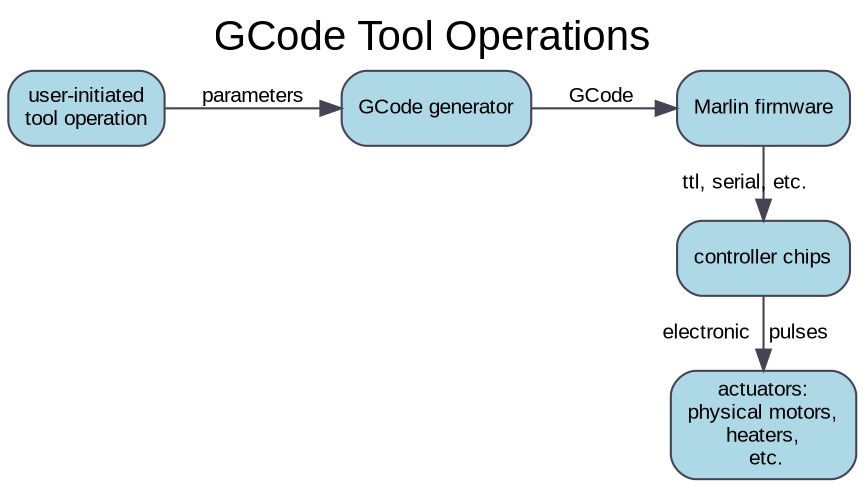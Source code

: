 // see https://marlinfw.org/docs/gcode/G000-G001.html


digraph movement {
    fontname="Arial"
    fontsize=20
    labelloc="t"
    label="GCode Tool Operations"
    splines=true
    rankdir="LR"

    node [shape=rect, style="filled, rounded", fillcolor="lightblue", fontsize="10", fontname="Arial", color="#444455"]

    edge [color="#444455",fontsize="10", fontname="Arial", compound=true]

    // Nodes-------------------

    operation [label="user-initiated\ntool operation"]
    interpreter [label="GCode generator"]
    firmware [label="Marlin firmware"]
    controllers [label="controller chips"]
    actuators [label="actuators:\nphysical motors,\nheaters,\n etc."]


    // Connections-------------

    operation -> interpreter [label="parameters"]
    interpreter -> firmware [label="GCode"]
    firmware -> controllers [label="ttl, serial, etc."]
    controllers -> actuators [label="electronic   pulses"]
    

    // Ranks-------------------

    subgraph {rank=same;firmware; controllers; actuators}
}